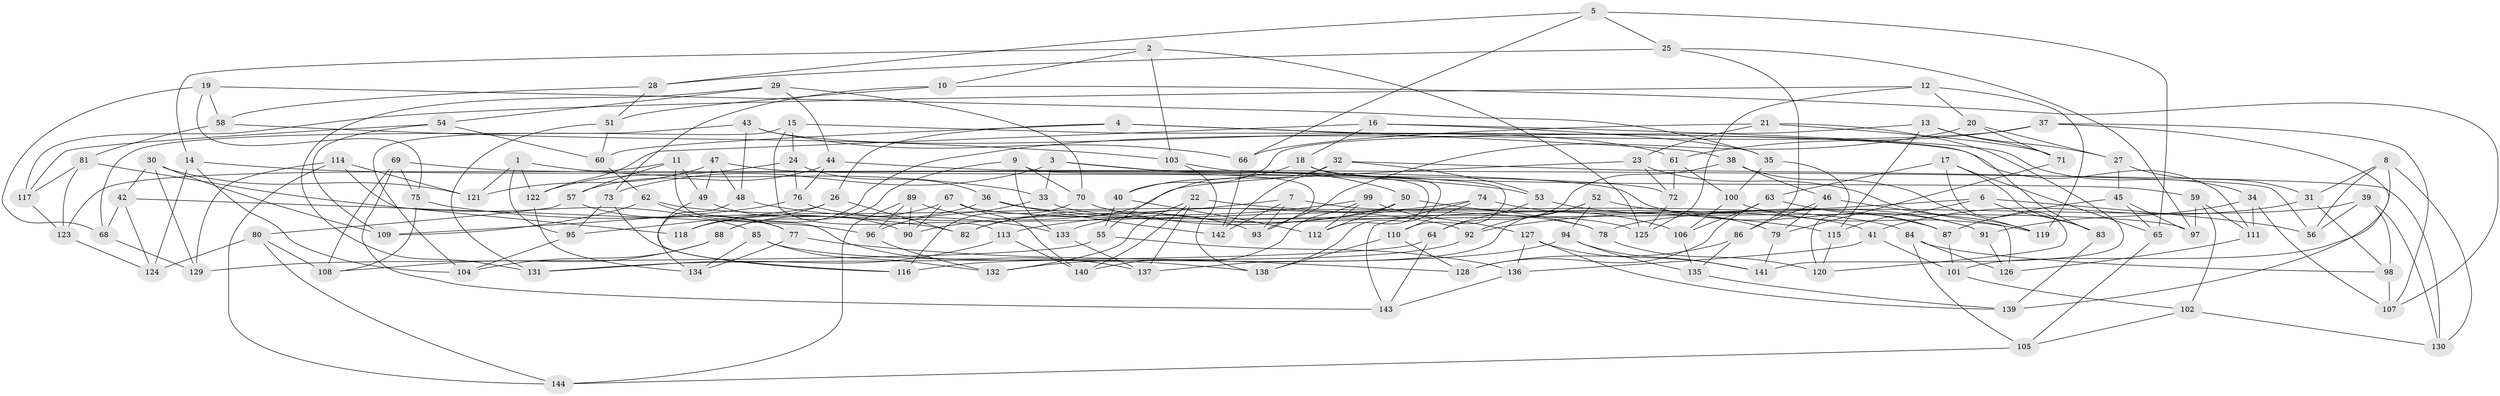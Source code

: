 // Generated by graph-tools (version 1.1) at 2025/50/03/09/25 03:50:49]
// undirected, 144 vertices, 288 edges
graph export_dot {
graph [start="1"]
  node [color=gray90,style=filled];
  1;
  2;
  3;
  4;
  5;
  6;
  7;
  8;
  9;
  10;
  11;
  12;
  13;
  14;
  15;
  16;
  17;
  18;
  19;
  20;
  21;
  22;
  23;
  24;
  25;
  26;
  27;
  28;
  29;
  30;
  31;
  32;
  33;
  34;
  35;
  36;
  37;
  38;
  39;
  40;
  41;
  42;
  43;
  44;
  45;
  46;
  47;
  48;
  49;
  50;
  51;
  52;
  53;
  54;
  55;
  56;
  57;
  58;
  59;
  60;
  61;
  62;
  63;
  64;
  65;
  66;
  67;
  68;
  69;
  70;
  71;
  72;
  73;
  74;
  75;
  76;
  77;
  78;
  79;
  80;
  81;
  82;
  83;
  84;
  85;
  86;
  87;
  88;
  89;
  90;
  91;
  92;
  93;
  94;
  95;
  96;
  97;
  98;
  99;
  100;
  101;
  102;
  103;
  104;
  105;
  106;
  107;
  108;
  109;
  110;
  111;
  112;
  113;
  114;
  115;
  116;
  117;
  118;
  119;
  120;
  121;
  122;
  123;
  124;
  125;
  126;
  127;
  128;
  129;
  130;
  131;
  132;
  133;
  134;
  135;
  136;
  137;
  138;
  139;
  140;
  141;
  142;
  143;
  144;
  1 -- 95;
  1 -- 122;
  1 -- 121;
  1 -- 33;
  2 -- 125;
  2 -- 103;
  2 -- 10;
  2 -- 14;
  3 -- 110;
  3 -- 50;
  3 -- 33;
  3 -- 73;
  4 -- 83;
  4 -- 38;
  4 -- 60;
  4 -- 26;
  5 -- 28;
  5 -- 65;
  5 -- 66;
  5 -- 25;
  6 -- 56;
  6 -- 115;
  6 -- 83;
  6 -- 92;
  7 -- 90;
  7 -- 93;
  7 -- 142;
  7 -- 41;
  8 -- 130;
  8 -- 56;
  8 -- 31;
  8 -- 101;
  9 -- 70;
  9 -- 88;
  9 -- 133;
  9 -- 93;
  10 -- 107;
  10 -- 51;
  10 -- 73;
  11 -- 49;
  11 -- 123;
  11 -- 137;
  11 -- 57;
  12 -- 20;
  12 -- 125;
  12 -- 117;
  12 -- 119;
  13 -- 115;
  13 -- 40;
  13 -- 71;
  13 -- 27;
  14 -- 53;
  14 -- 104;
  14 -- 124;
  15 -- 111;
  15 -- 113;
  15 -- 24;
  15 -- 104;
  16 -- 34;
  16 -- 122;
  16 -- 35;
  16 -- 18;
  17 -- 65;
  17 -- 63;
  17 -- 120;
  17 -- 83;
  18 -- 59;
  18 -- 40;
  18 -- 138;
  19 -- 68;
  19 -- 58;
  19 -- 75;
  19 -- 35;
  20 -- 27;
  20 -- 93;
  20 -- 71;
  21 -- 66;
  21 -- 71;
  21 -- 141;
  21 -- 23;
  22 -- 84;
  22 -- 137;
  22 -- 132;
  22 -- 140;
  23 -- 72;
  23 -- 119;
  23 -- 82;
  24 -- 36;
  24 -- 122;
  24 -- 76;
  25 -- 86;
  25 -- 28;
  25 -- 97;
  26 -- 82;
  26 -- 118;
  26 -- 95;
  27 -- 45;
  27 -- 31;
  28 -- 58;
  28 -- 51;
  29 -- 54;
  29 -- 70;
  29 -- 44;
  29 -- 131;
  30 -- 129;
  30 -- 42;
  30 -- 109;
  30 -- 121;
  31 -- 41;
  31 -- 98;
  32 -- 142;
  32 -- 56;
  32 -- 53;
  32 -- 55;
  33 -- 96;
  33 -- 125;
  34 -- 111;
  34 -- 107;
  34 -- 91;
  35 -- 120;
  35 -- 100;
  36 -- 115;
  36 -- 118;
  36 -- 142;
  37 -- 61;
  37 -- 107;
  37 -- 118;
  37 -- 139;
  38 -- 119;
  38 -- 64;
  38 -- 46;
  39 -- 130;
  39 -- 78;
  39 -- 98;
  39 -- 56;
  40 -- 112;
  40 -- 55;
  41 -- 101;
  41 -- 136;
  42 -- 124;
  42 -- 96;
  42 -- 68;
  43 -- 68;
  43 -- 48;
  43 -- 61;
  43 -- 66;
  44 -- 57;
  44 -- 76;
  44 -- 130;
  45 -- 97;
  45 -- 87;
  45 -- 65;
  46 -- 86;
  46 -- 79;
  46 -- 126;
  47 -- 49;
  47 -- 48;
  47 -- 72;
  47 -- 121;
  48 -- 133;
  48 -- 134;
  49 -- 90;
  49 -- 116;
  50 -- 82;
  50 -- 106;
  50 -- 112;
  51 -- 131;
  51 -- 60;
  52 -- 137;
  52 -- 94;
  52 -- 92;
  52 -- 91;
  53 -- 87;
  53 -- 64;
  54 -- 109;
  54 -- 60;
  54 -- 117;
  55 -- 129;
  55 -- 136;
  57 -- 77;
  57 -- 80;
  58 -- 81;
  58 -- 103;
  59 -- 111;
  59 -- 102;
  59 -- 97;
  60 -- 62;
  61 -- 72;
  61 -- 100;
  62 -- 92;
  62 -- 109;
  62 -- 77;
  63 -- 128;
  63 -- 87;
  63 -- 106;
  64 -- 143;
  64 -- 131;
  65 -- 105;
  66 -- 142;
  67 -- 88;
  67 -- 90;
  67 -- 97;
  67 -- 140;
  68 -- 129;
  69 -- 143;
  69 -- 75;
  69 -- 108;
  69 -- 91;
  70 -- 78;
  70 -- 116;
  71 -- 79;
  72 -- 125;
  73 -- 95;
  73 -- 116;
  74 -- 110;
  74 -- 133;
  74 -- 143;
  74 -- 79;
  75 -- 108;
  75 -- 82;
  76 -- 78;
  76 -- 109;
  77 -- 128;
  77 -- 134;
  78 -- 120;
  79 -- 141;
  80 -- 124;
  80 -- 144;
  80 -- 108;
  81 -- 123;
  81 -- 117;
  81 -- 85;
  83 -- 139;
  84 -- 126;
  84 -- 98;
  84 -- 105;
  85 -- 132;
  85 -- 134;
  85 -- 138;
  86 -- 128;
  86 -- 135;
  87 -- 101;
  88 -- 108;
  88 -- 104;
  89 -- 96;
  89 -- 144;
  89 -- 90;
  89 -- 93;
  91 -- 126;
  92 -- 132;
  94 -- 141;
  94 -- 116;
  94 -- 135;
  95 -- 104;
  96 -- 132;
  98 -- 107;
  99 -- 140;
  99 -- 127;
  99 -- 113;
  99 -- 112;
  100 -- 119;
  100 -- 106;
  101 -- 102;
  102 -- 105;
  102 -- 130;
  103 -- 138;
  103 -- 112;
  105 -- 144;
  106 -- 135;
  110 -- 128;
  110 -- 138;
  111 -- 126;
  113 -- 140;
  113 -- 131;
  114 -- 118;
  114 -- 121;
  114 -- 144;
  114 -- 129;
  115 -- 120;
  117 -- 123;
  122 -- 134;
  123 -- 124;
  127 -- 141;
  127 -- 136;
  127 -- 139;
  133 -- 137;
  135 -- 139;
  136 -- 143;
}
